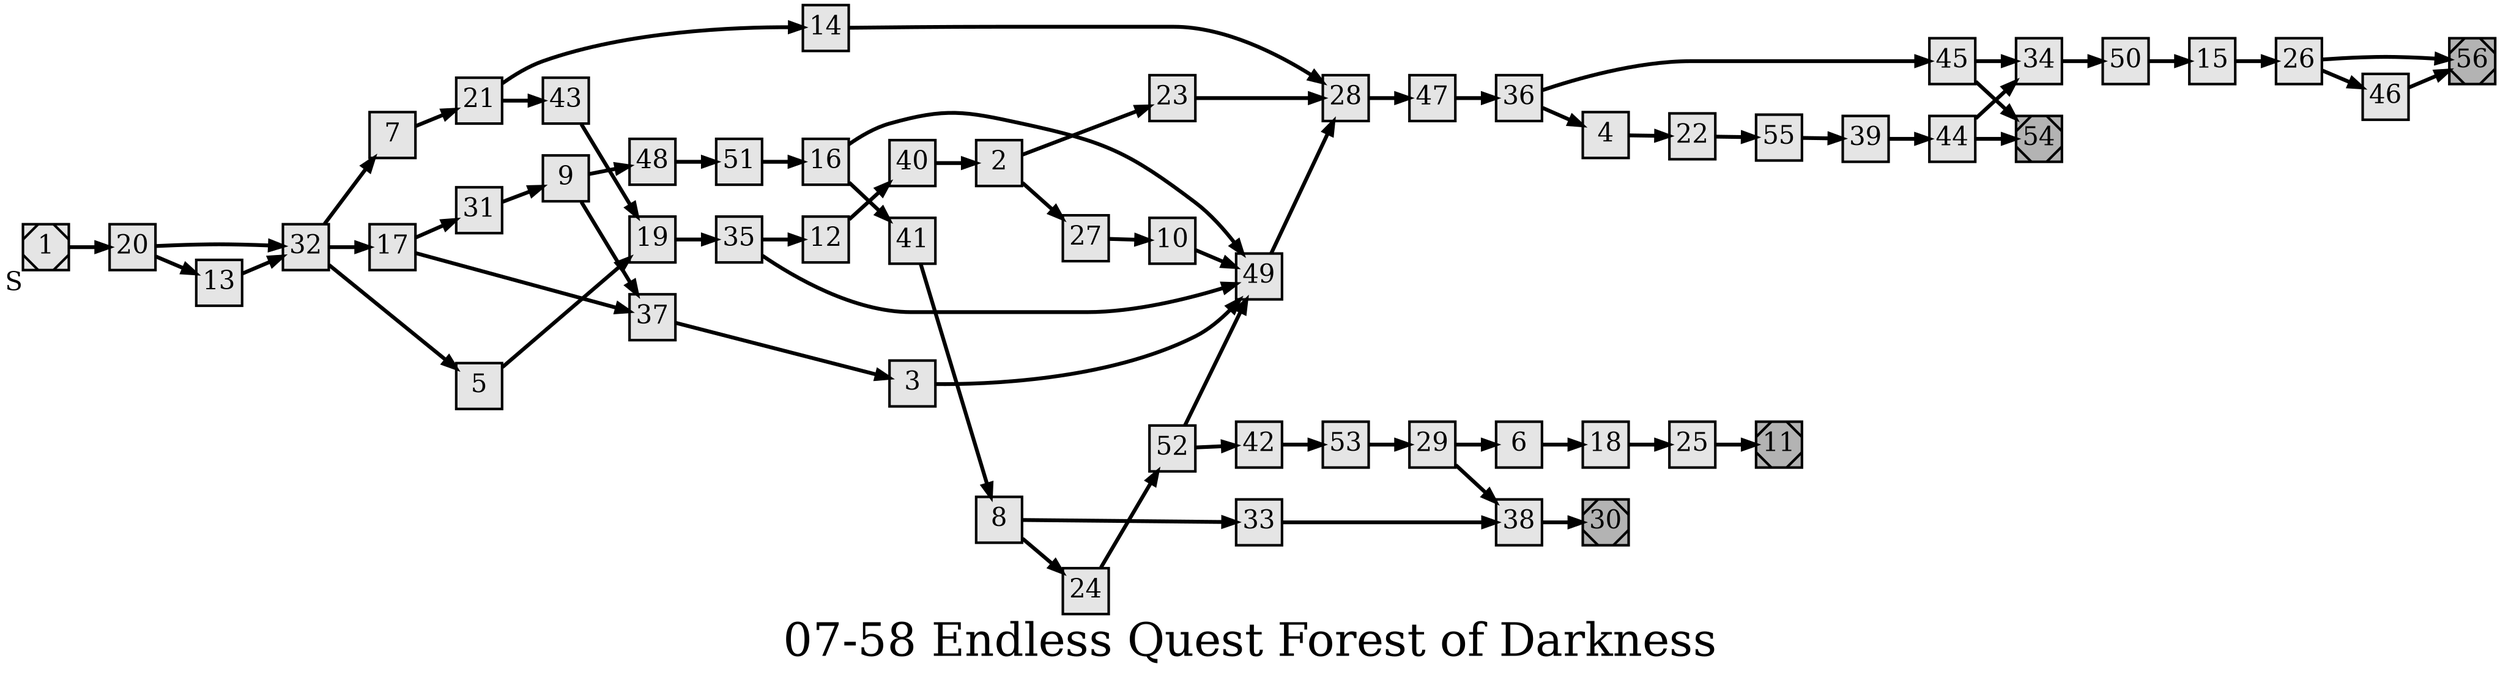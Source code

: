 digraph g{
  graph [ label="07-58 Endless Quest Forest of Darkness" rankdir=LR, ordering=out, fontsize=36, nodesep="0.35", ranksep="0.45"];
  node  [shape=rect, penwidth=2, fontsize=20, style=filled, fillcolor=grey90, margin="0,0", labelfloat=true, regular=true, fixedsize=true];
  edge  [labelfloat=true, penwidth=3, fontsize=12];
  // ---;
  // group  : Katz;
  // id     :;
  // gbid   :;
  // series :;
  // title  :;
  // author :;
  // credit:;
  // - name : Rachael Grainger;
  // role : encoder;
  // date : 2017-08-30;
  // - name : Jeremy Douglass;
  // role : editor;
  // date : 2017-10-19;
  // render:;
  // - name   : small;
  // styles : gvStyles-small.txt;
  // engine : dot;
  // comment: >;
  
  // ---;
  
  // From | To | Label;
  
  1	[ xlabel="S", shape=Msquare, fontsize=20 ];
  1 -> 20;
  2 -> 23;
  2 -> 27;
  3 -> 49;
  4 -> 22;
  5 -> 19;
  6 -> 18;
  7 -> 21;
  8 -> 33;
  8 -> 24;
  9 -> 48;
  9 -> 37;
  10 -> 49;
  11	[ xlabel="E", shape=Msquare, fontsize=20, fillcolor=grey70, xlabel="" ];
  12 -> 40;
  13 -> 32;
  14 -> 28;
  15 -> 26;
  16 -> 49;
  16 -> 41;
  17 -> 31;
  17 -> 37;
  18 -> 25;
  19 -> 35;
  20 -> 32;
  20 -> 13;
  21 -> 14;
  21 -> 43;
  22 -> 55;
  23 -> 28;
  24 -> 52;
  25 -> 11;
  26 -> 56;
  26 -> 46;
  27 -> 10;
  28 -> 47;
  29 -> 6;
  29 -> 38;
  30	[ xlabel="E", shape=Msquare, fontsize=20, fillcolor=grey70, xlabel="" ];
  31 -> 9;
  32 -> 7;
  32 -> 17;
  32 -> 5;
  33 -> 38;
  34 -> 50;
  35 -> 12;
  35 -> 49;
  36 -> 45;
  36 -> 4;
  37 -> 3;
  38 -> 30;
  39 -> 44;
  40 -> 2;
  41 -> 8;
  42 -> 53;
  43 -> 19;
  44 -> 34;
  44 -> 54;
  45 -> 34;
  45 -> 54;
  46 -> 56;
  47 -> 36;
  48 -> 51;
  49 -> 28;
  50 -> 15;
  51 -> 16;
  52 -> 49;
  52 -> 42;
  53 -> 29;
  54	[ xlabel="E", shape=Msquare, fontsize=20, fillcolor=grey70, xlabel="" ];
  55 -> 39;
  56	[ xlabel="E", shape=Msquare, fontsize=20, fillcolor=grey70, xlabel="" ];
}

